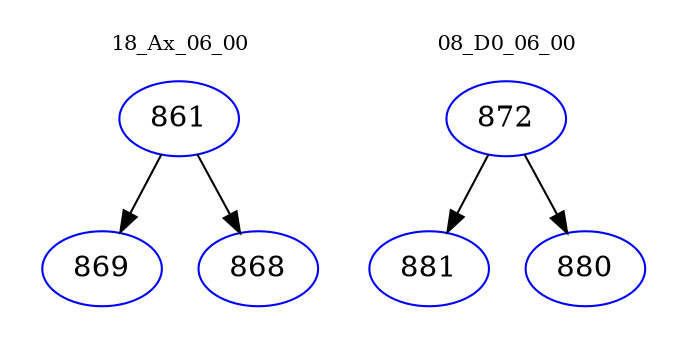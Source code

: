 digraph{
subgraph cluster_0 {
color = white
label = "18_Ax_06_00";
fontsize=10;
T0_861 [label="861", color="blue"]
T0_861 -> T0_869 [color="black"]
T0_869 [label="869", color="blue"]
T0_861 -> T0_868 [color="black"]
T0_868 [label="868", color="blue"]
}
subgraph cluster_1 {
color = white
label = "08_D0_06_00";
fontsize=10;
T1_872 [label="872", color="blue"]
T1_872 -> T1_881 [color="black"]
T1_881 [label="881", color="blue"]
T1_872 -> T1_880 [color="black"]
T1_880 [label="880", color="blue"]
}
}
